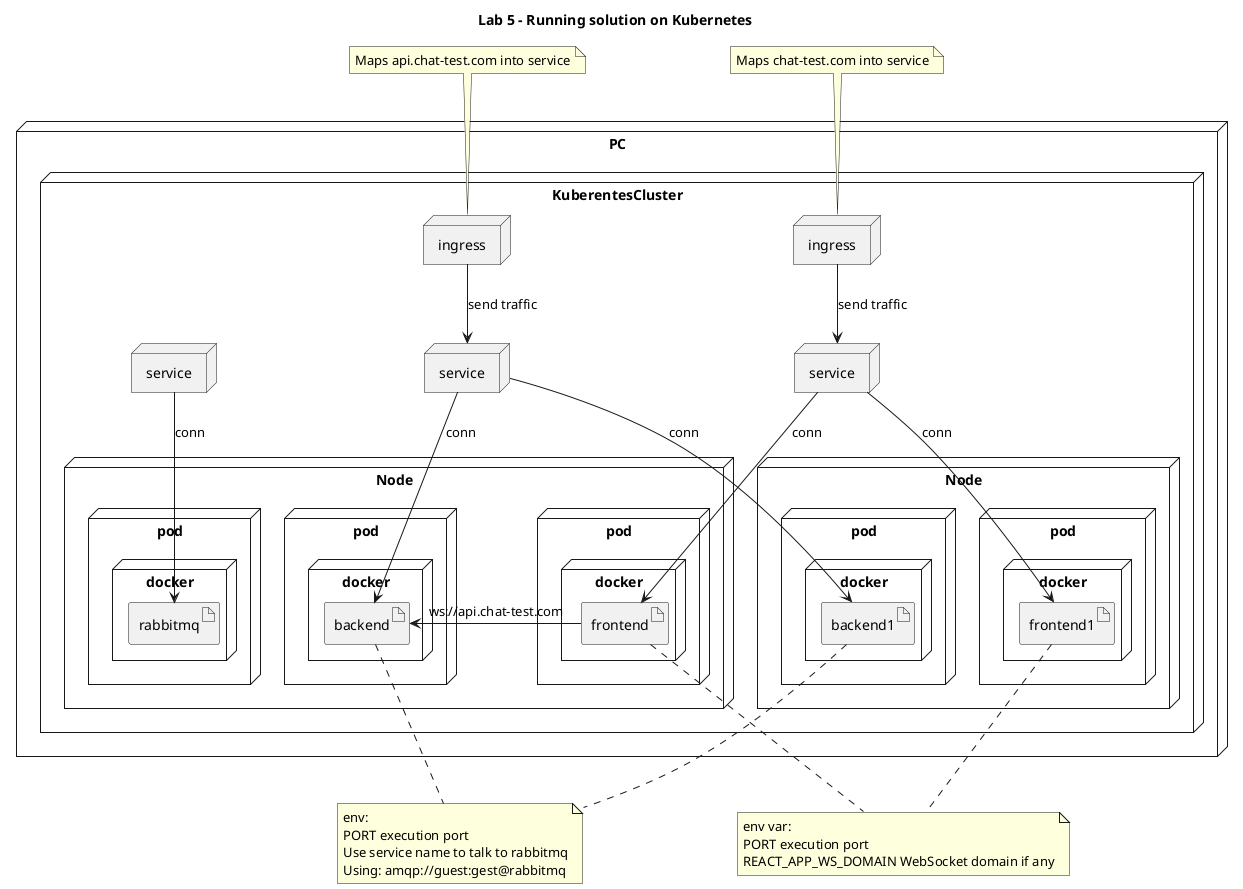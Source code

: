 @startuml
title "Lab 5 - Running solution on Kubernetes"
node PC {

    node KuberentesCluster{

        node ingress as IngressFrontend{
        }

        node ingress as IngressBackend{
        }

        node service as ServiceFrontend{
        }

        node service as ServiceBackend{
        }

        node service as ServiceBroker{
        }

        node Node as MinikubeNode{
            node pod as BackendPod{
                node docker as BackendDocker{
                    artifact backend
                }
            }
            node pod as FrontendPod{
                node docker as FrontDocker{
                    artifact frontend
                }
            }
            node pod as RabbitMQPod {
                node docker as RabbitMQDocker{
                    artifact rabbitmq
                }
            }
        }
        node Node as MinikubeNode1{
            node pod as BackendPod1{
                node docker as BackendDocker1{
                    artifact backend1
                }
            }
            node pod as FrontendPod1{
                node docker as FrontDocker1{
                    artifact frontend1
                }
            }
        }
    }
}

IngressFrontend --> ServiceFrontend: send traffic
IngressBackend --> ServiceBackend: send traffic

ServiceBackend --> backend: conn
ServiceBackend --> backend1: conn

ServiceFrontend --> frontend:  conn
ServiceFrontend --> frontend1:  conn

ServiceBroker --> rabbitmq: conn

frontend -> backend: ws://api.chat-test.com

note top of IngressBackend
Maps api.chat-test.com into service
endnote

note top of IngressFrontend
Maps chat-test.com into service
endnote


note "env:\nPORT execution port\nUse service name to talk to rabbitmq\nUsing: amqp://guest:gest@rabbitmq" as backend_note

backend .. backend_note
backend1 .. backend_note

note "env var:\nPORT execution port\nREACT_APP_WS_DOMAIN WebSocket domain if any" as frontend_note

frontend .. frontend_note
frontend1 .. frontend_note

@enduml
